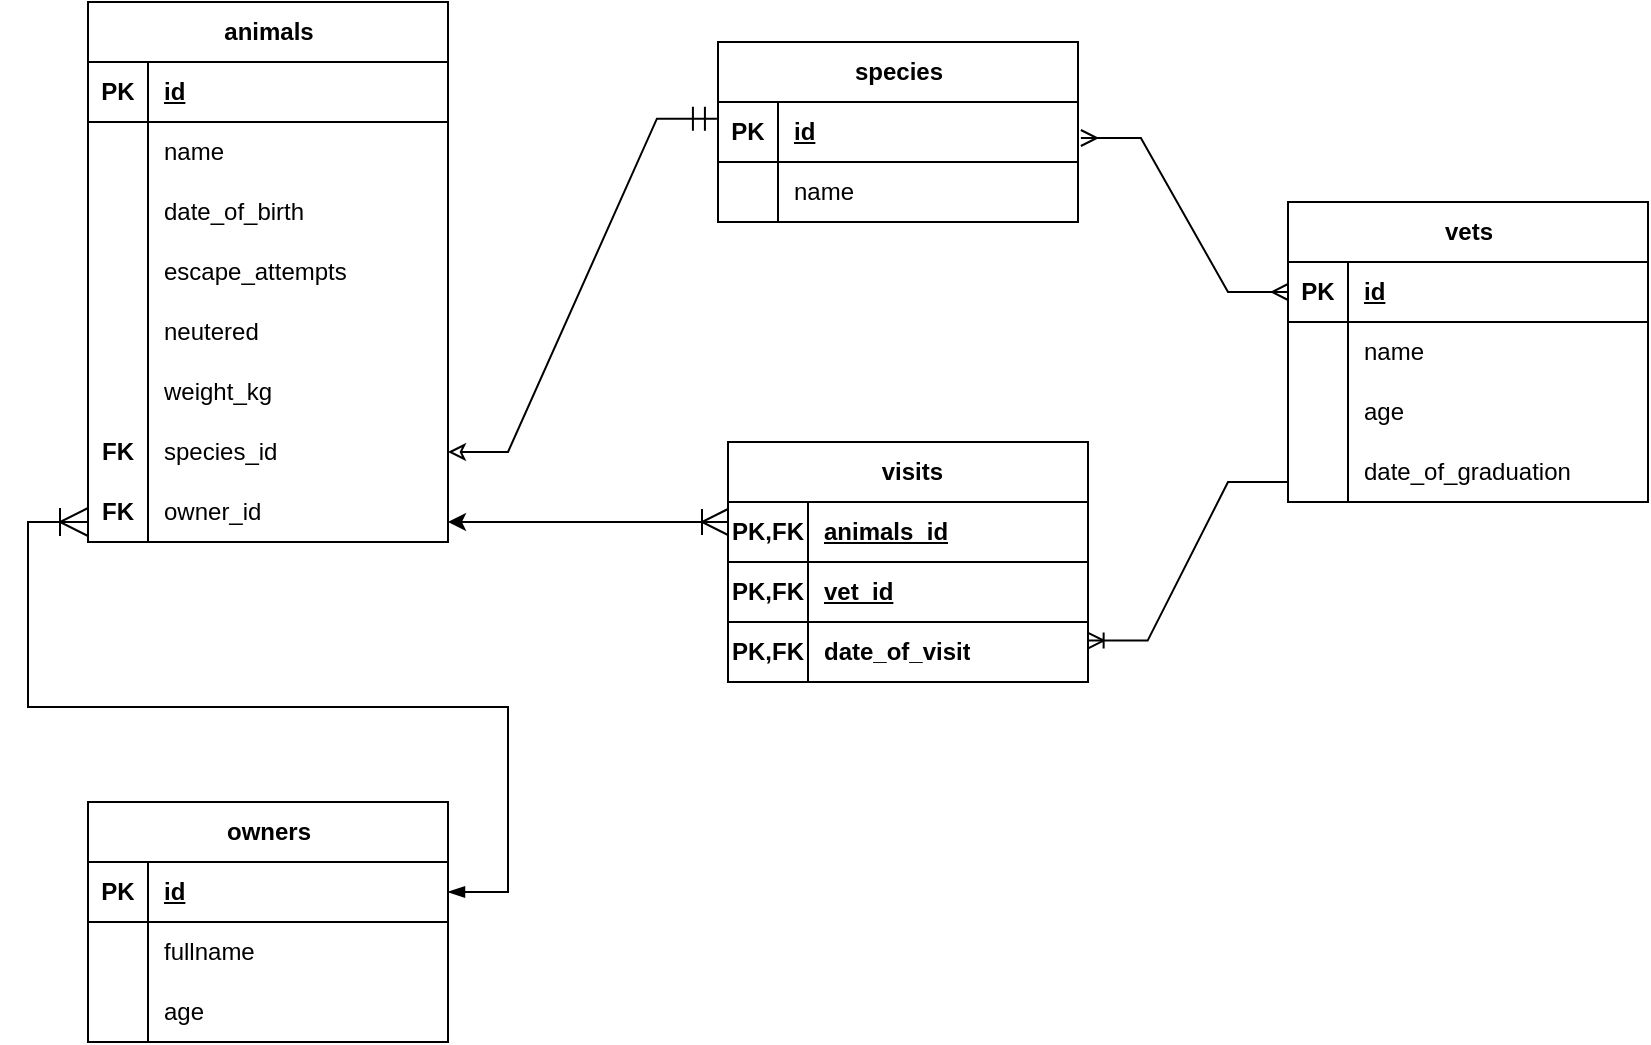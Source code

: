 <mxfile version="21.6.2" type="github">
  <diagram name="Page-1" id="GySCg7OtFrve97nskiSA">
    <mxGraphModel dx="1035" dy="565" grid="1" gridSize="10" guides="1" tooltips="1" connect="1" arrows="1" fold="1" page="1" pageScale="1" pageWidth="850" pageHeight="1100" math="0" shadow="0">
      <root>
        <mxCell id="0" />
        <mxCell id="1" parent="0" />
        <mxCell id="u5n2JTPCuLoFavxUIRj_-13" value="animals" style="shape=table;startSize=30;container=1;collapsible=1;childLayout=tableLayout;fixedRows=1;rowLines=0;fontStyle=1;align=center;resizeLast=1;html=1;" vertex="1" parent="1">
          <mxGeometry x="600" y="280" width="180" height="270" as="geometry" />
        </mxCell>
        <mxCell id="u5n2JTPCuLoFavxUIRj_-14" value="" style="shape=tableRow;horizontal=0;startSize=0;swimlaneHead=0;swimlaneBody=0;fillColor=none;collapsible=0;dropTarget=0;points=[[0,0.5],[1,0.5]];portConstraint=eastwest;top=0;left=0;right=0;bottom=1;" vertex="1" parent="u5n2JTPCuLoFavxUIRj_-13">
          <mxGeometry y="30" width="180" height="30" as="geometry" />
        </mxCell>
        <mxCell id="u5n2JTPCuLoFavxUIRj_-15" value="PK" style="shape=partialRectangle;connectable=0;fillColor=none;top=0;left=0;bottom=0;right=0;fontStyle=1;overflow=hidden;whiteSpace=wrap;html=1;" vertex="1" parent="u5n2JTPCuLoFavxUIRj_-14">
          <mxGeometry width="30" height="30" as="geometry">
            <mxRectangle width="30" height="30" as="alternateBounds" />
          </mxGeometry>
        </mxCell>
        <mxCell id="u5n2JTPCuLoFavxUIRj_-16" value="id" style="shape=partialRectangle;connectable=0;fillColor=none;top=0;left=0;bottom=0;right=0;align=left;spacingLeft=6;fontStyle=5;overflow=hidden;whiteSpace=wrap;html=1;" vertex="1" parent="u5n2JTPCuLoFavxUIRj_-14">
          <mxGeometry x="30" width="150" height="30" as="geometry">
            <mxRectangle width="150" height="30" as="alternateBounds" />
          </mxGeometry>
        </mxCell>
        <mxCell id="u5n2JTPCuLoFavxUIRj_-17" value="" style="shape=tableRow;horizontal=0;startSize=0;swimlaneHead=0;swimlaneBody=0;fillColor=none;collapsible=0;dropTarget=0;points=[[0,0.5],[1,0.5]];portConstraint=eastwest;top=0;left=0;right=0;bottom=0;" vertex="1" parent="u5n2JTPCuLoFavxUIRj_-13">
          <mxGeometry y="60" width="180" height="30" as="geometry" />
        </mxCell>
        <mxCell id="u5n2JTPCuLoFavxUIRj_-18" value="" style="shape=partialRectangle;connectable=0;fillColor=none;top=0;left=0;bottom=0;right=0;editable=1;overflow=hidden;whiteSpace=wrap;html=1;" vertex="1" parent="u5n2JTPCuLoFavxUIRj_-17">
          <mxGeometry width="30" height="30" as="geometry">
            <mxRectangle width="30" height="30" as="alternateBounds" />
          </mxGeometry>
        </mxCell>
        <mxCell id="u5n2JTPCuLoFavxUIRj_-19" value="name" style="shape=partialRectangle;connectable=0;fillColor=none;top=0;left=0;bottom=0;right=0;align=left;spacingLeft=6;overflow=hidden;whiteSpace=wrap;html=1;" vertex="1" parent="u5n2JTPCuLoFavxUIRj_-17">
          <mxGeometry x="30" width="150" height="30" as="geometry">
            <mxRectangle width="150" height="30" as="alternateBounds" />
          </mxGeometry>
        </mxCell>
        <mxCell id="u5n2JTPCuLoFavxUIRj_-20" value="" style="shape=tableRow;horizontal=0;startSize=0;swimlaneHead=0;swimlaneBody=0;fillColor=none;collapsible=0;dropTarget=0;points=[[0,0.5],[1,0.5]];portConstraint=eastwest;top=0;left=0;right=0;bottom=0;" vertex="1" parent="u5n2JTPCuLoFavxUIRj_-13">
          <mxGeometry y="90" width="180" height="30" as="geometry" />
        </mxCell>
        <mxCell id="u5n2JTPCuLoFavxUIRj_-21" value="" style="shape=partialRectangle;connectable=0;fillColor=none;top=0;left=0;bottom=0;right=0;editable=1;overflow=hidden;whiteSpace=wrap;html=1;" vertex="1" parent="u5n2JTPCuLoFavxUIRj_-20">
          <mxGeometry width="30" height="30" as="geometry">
            <mxRectangle width="30" height="30" as="alternateBounds" />
          </mxGeometry>
        </mxCell>
        <mxCell id="u5n2JTPCuLoFavxUIRj_-22" value="date_of_birth" style="shape=partialRectangle;connectable=0;fillColor=none;top=0;left=0;bottom=0;right=0;align=left;spacingLeft=6;overflow=hidden;whiteSpace=wrap;html=1;" vertex="1" parent="u5n2JTPCuLoFavxUIRj_-20">
          <mxGeometry x="30" width="150" height="30" as="geometry">
            <mxRectangle width="150" height="30" as="alternateBounds" />
          </mxGeometry>
        </mxCell>
        <mxCell id="u5n2JTPCuLoFavxUIRj_-23" value="" style="shape=tableRow;horizontal=0;startSize=0;swimlaneHead=0;swimlaneBody=0;fillColor=none;collapsible=0;dropTarget=0;points=[[0,0.5],[1,0.5]];portConstraint=eastwest;top=0;left=0;right=0;bottom=0;" vertex="1" parent="u5n2JTPCuLoFavxUIRj_-13">
          <mxGeometry y="120" width="180" height="30" as="geometry" />
        </mxCell>
        <mxCell id="u5n2JTPCuLoFavxUIRj_-24" value="" style="shape=partialRectangle;connectable=0;fillColor=none;top=0;left=0;bottom=0;right=0;editable=1;overflow=hidden;whiteSpace=wrap;html=1;" vertex="1" parent="u5n2JTPCuLoFavxUIRj_-23">
          <mxGeometry width="30" height="30" as="geometry">
            <mxRectangle width="30" height="30" as="alternateBounds" />
          </mxGeometry>
        </mxCell>
        <mxCell id="u5n2JTPCuLoFavxUIRj_-25" value="escape_attempts" style="shape=partialRectangle;connectable=0;fillColor=none;top=0;left=0;bottom=0;right=0;align=left;spacingLeft=6;overflow=hidden;whiteSpace=wrap;html=1;" vertex="1" parent="u5n2JTPCuLoFavxUIRj_-23">
          <mxGeometry x="30" width="150" height="30" as="geometry">
            <mxRectangle width="150" height="30" as="alternateBounds" />
          </mxGeometry>
        </mxCell>
        <mxCell id="u5n2JTPCuLoFavxUIRj_-78" value="" style="shape=tableRow;horizontal=0;startSize=0;swimlaneHead=0;swimlaneBody=0;fillColor=none;collapsible=0;dropTarget=0;points=[[0,0.5],[1,0.5]];portConstraint=eastwest;top=0;left=0;right=0;bottom=0;" vertex="1" parent="u5n2JTPCuLoFavxUIRj_-13">
          <mxGeometry y="150" width="180" height="30" as="geometry" />
        </mxCell>
        <mxCell id="u5n2JTPCuLoFavxUIRj_-79" value="" style="shape=partialRectangle;connectable=0;fillColor=none;top=0;left=0;bottom=0;right=0;editable=1;overflow=hidden;whiteSpace=wrap;html=1;" vertex="1" parent="u5n2JTPCuLoFavxUIRj_-78">
          <mxGeometry width="30" height="30" as="geometry">
            <mxRectangle width="30" height="30" as="alternateBounds" />
          </mxGeometry>
        </mxCell>
        <mxCell id="u5n2JTPCuLoFavxUIRj_-80" value="neutered" style="shape=partialRectangle;connectable=0;fillColor=none;top=0;left=0;bottom=0;right=0;align=left;spacingLeft=6;overflow=hidden;whiteSpace=wrap;html=1;" vertex="1" parent="u5n2JTPCuLoFavxUIRj_-78">
          <mxGeometry x="30" width="150" height="30" as="geometry">
            <mxRectangle width="150" height="30" as="alternateBounds" />
          </mxGeometry>
        </mxCell>
        <mxCell id="u5n2JTPCuLoFavxUIRj_-81" value="" style="shape=tableRow;horizontal=0;startSize=0;swimlaneHead=0;swimlaneBody=0;fillColor=none;collapsible=0;dropTarget=0;points=[[0,0.5],[1,0.5]];portConstraint=eastwest;top=0;left=0;right=0;bottom=0;" vertex="1" parent="u5n2JTPCuLoFavxUIRj_-13">
          <mxGeometry y="180" width="180" height="30" as="geometry" />
        </mxCell>
        <mxCell id="u5n2JTPCuLoFavxUIRj_-82" value="" style="shape=partialRectangle;connectable=0;fillColor=none;top=0;left=0;bottom=0;right=0;editable=1;overflow=hidden;whiteSpace=wrap;html=1;" vertex="1" parent="u5n2JTPCuLoFavxUIRj_-81">
          <mxGeometry width="30" height="30" as="geometry">
            <mxRectangle width="30" height="30" as="alternateBounds" />
          </mxGeometry>
        </mxCell>
        <mxCell id="u5n2JTPCuLoFavxUIRj_-83" value="weight_kg" style="shape=partialRectangle;connectable=0;fillColor=none;top=0;left=0;bottom=0;right=0;align=left;spacingLeft=6;overflow=hidden;whiteSpace=wrap;html=1;" vertex="1" parent="u5n2JTPCuLoFavxUIRj_-81">
          <mxGeometry x="30" width="150" height="30" as="geometry">
            <mxRectangle width="150" height="30" as="alternateBounds" />
          </mxGeometry>
        </mxCell>
        <mxCell id="u5n2JTPCuLoFavxUIRj_-84" value="" style="shape=tableRow;horizontal=0;startSize=0;swimlaneHead=0;swimlaneBody=0;fillColor=none;collapsible=0;dropTarget=0;points=[[0,0.5],[1,0.5]];portConstraint=eastwest;top=0;left=0;right=0;bottom=0;" vertex="1" parent="u5n2JTPCuLoFavxUIRj_-13">
          <mxGeometry y="210" width="180" height="30" as="geometry" />
        </mxCell>
        <mxCell id="u5n2JTPCuLoFavxUIRj_-85" value="FK" style="shape=partialRectangle;connectable=0;fillColor=none;top=0;left=0;bottom=0;right=0;editable=1;overflow=hidden;whiteSpace=wrap;html=1;fontStyle=1" vertex="1" parent="u5n2JTPCuLoFavxUIRj_-84">
          <mxGeometry width="30" height="30" as="geometry">
            <mxRectangle width="30" height="30" as="alternateBounds" />
          </mxGeometry>
        </mxCell>
        <mxCell id="u5n2JTPCuLoFavxUIRj_-86" value="species_id" style="shape=partialRectangle;connectable=0;fillColor=none;top=0;left=0;bottom=0;right=0;align=left;spacingLeft=6;overflow=hidden;whiteSpace=wrap;html=1;" vertex="1" parent="u5n2JTPCuLoFavxUIRj_-84">
          <mxGeometry x="30" width="150" height="30" as="geometry">
            <mxRectangle width="150" height="30" as="alternateBounds" />
          </mxGeometry>
        </mxCell>
        <mxCell id="u5n2JTPCuLoFavxUIRj_-87" value="" style="shape=tableRow;horizontal=0;startSize=0;swimlaneHead=0;swimlaneBody=0;fillColor=none;collapsible=0;dropTarget=0;points=[[0,0.5],[1,0.5]];portConstraint=eastwest;top=0;left=0;right=0;bottom=0;" vertex="1" parent="u5n2JTPCuLoFavxUIRj_-13">
          <mxGeometry y="240" width="180" height="30" as="geometry" />
        </mxCell>
        <mxCell id="u5n2JTPCuLoFavxUIRj_-88" value="FK" style="shape=partialRectangle;connectable=0;fillColor=none;top=0;left=0;bottom=0;right=0;editable=1;overflow=hidden;whiteSpace=wrap;html=1;fontStyle=1" vertex="1" parent="u5n2JTPCuLoFavxUIRj_-87">
          <mxGeometry width="30" height="30" as="geometry">
            <mxRectangle width="30" height="30" as="alternateBounds" />
          </mxGeometry>
        </mxCell>
        <mxCell id="u5n2JTPCuLoFavxUIRj_-89" value="owner_id" style="shape=partialRectangle;connectable=0;fillColor=none;top=0;left=0;bottom=0;right=0;align=left;spacingLeft=6;overflow=hidden;whiteSpace=wrap;html=1;" vertex="1" parent="u5n2JTPCuLoFavxUIRj_-87">
          <mxGeometry x="30" width="150" height="30" as="geometry">
            <mxRectangle width="150" height="30" as="alternateBounds" />
          </mxGeometry>
        </mxCell>
        <mxCell id="u5n2JTPCuLoFavxUIRj_-26" value="species" style="shape=table;startSize=30;container=1;collapsible=1;childLayout=tableLayout;fixedRows=1;rowLines=0;fontStyle=1;align=center;resizeLast=1;html=1;" vertex="1" parent="1">
          <mxGeometry x="915" y="300" width="180" height="90" as="geometry" />
        </mxCell>
        <mxCell id="u5n2JTPCuLoFavxUIRj_-27" value="" style="shape=tableRow;horizontal=0;startSize=0;swimlaneHead=0;swimlaneBody=0;fillColor=none;collapsible=0;dropTarget=0;points=[[0,0.5],[1,0.5]];portConstraint=eastwest;top=0;left=0;right=0;bottom=1;" vertex="1" parent="u5n2JTPCuLoFavxUIRj_-26">
          <mxGeometry y="30" width="180" height="30" as="geometry" />
        </mxCell>
        <mxCell id="u5n2JTPCuLoFavxUIRj_-28" value="PK" style="shape=partialRectangle;connectable=0;fillColor=none;top=0;left=0;bottom=0;right=0;fontStyle=1;overflow=hidden;whiteSpace=wrap;html=1;" vertex="1" parent="u5n2JTPCuLoFavxUIRj_-27">
          <mxGeometry width="30" height="30" as="geometry">
            <mxRectangle width="30" height="30" as="alternateBounds" />
          </mxGeometry>
        </mxCell>
        <mxCell id="u5n2JTPCuLoFavxUIRj_-29" value="id" style="shape=partialRectangle;connectable=0;fillColor=none;top=0;left=0;bottom=0;right=0;align=left;spacingLeft=6;fontStyle=5;overflow=hidden;whiteSpace=wrap;html=1;" vertex="1" parent="u5n2JTPCuLoFavxUIRj_-27">
          <mxGeometry x="30" width="150" height="30" as="geometry">
            <mxRectangle width="150" height="30" as="alternateBounds" />
          </mxGeometry>
        </mxCell>
        <mxCell id="u5n2JTPCuLoFavxUIRj_-30" value="" style="shape=tableRow;horizontal=0;startSize=0;swimlaneHead=0;swimlaneBody=0;fillColor=none;collapsible=0;dropTarget=0;points=[[0,0.5],[1,0.5]];portConstraint=eastwest;top=0;left=0;right=0;bottom=0;" vertex="1" parent="u5n2JTPCuLoFavxUIRj_-26">
          <mxGeometry y="60" width="180" height="30" as="geometry" />
        </mxCell>
        <mxCell id="u5n2JTPCuLoFavxUIRj_-31" value="" style="shape=partialRectangle;connectable=0;fillColor=none;top=0;left=0;bottom=0;right=0;editable=1;overflow=hidden;whiteSpace=wrap;html=1;" vertex="1" parent="u5n2JTPCuLoFavxUIRj_-30">
          <mxGeometry width="30" height="30" as="geometry">
            <mxRectangle width="30" height="30" as="alternateBounds" />
          </mxGeometry>
        </mxCell>
        <mxCell id="u5n2JTPCuLoFavxUIRj_-32" value="name" style="shape=partialRectangle;connectable=0;fillColor=none;top=0;left=0;bottom=0;right=0;align=left;spacingLeft=6;overflow=hidden;whiteSpace=wrap;html=1;" vertex="1" parent="u5n2JTPCuLoFavxUIRj_-30">
          <mxGeometry x="30" width="150" height="30" as="geometry">
            <mxRectangle width="150" height="30" as="alternateBounds" />
          </mxGeometry>
        </mxCell>
        <mxCell id="u5n2JTPCuLoFavxUIRj_-39" value="owners" style="shape=table;startSize=30;container=1;collapsible=1;childLayout=tableLayout;fixedRows=1;rowLines=0;fontStyle=1;align=center;resizeLast=1;html=1;" vertex="1" parent="1">
          <mxGeometry x="600" y="680" width="180" height="120" as="geometry" />
        </mxCell>
        <mxCell id="u5n2JTPCuLoFavxUIRj_-40" value="" style="shape=tableRow;horizontal=0;startSize=0;swimlaneHead=0;swimlaneBody=0;fillColor=none;collapsible=0;dropTarget=0;points=[[0,0.5],[1,0.5]];portConstraint=eastwest;top=0;left=0;right=0;bottom=1;" vertex="1" parent="u5n2JTPCuLoFavxUIRj_-39">
          <mxGeometry y="30" width="180" height="30" as="geometry" />
        </mxCell>
        <mxCell id="u5n2JTPCuLoFavxUIRj_-41" value="PK" style="shape=partialRectangle;connectable=0;fillColor=none;top=0;left=0;bottom=0;right=0;fontStyle=1;overflow=hidden;whiteSpace=wrap;html=1;" vertex="1" parent="u5n2JTPCuLoFavxUIRj_-40">
          <mxGeometry width="30" height="30" as="geometry">
            <mxRectangle width="30" height="30" as="alternateBounds" />
          </mxGeometry>
        </mxCell>
        <mxCell id="u5n2JTPCuLoFavxUIRj_-42" value="id" style="shape=partialRectangle;connectable=0;fillColor=none;top=0;left=0;bottom=0;right=0;align=left;spacingLeft=6;fontStyle=5;overflow=hidden;whiteSpace=wrap;html=1;" vertex="1" parent="u5n2JTPCuLoFavxUIRj_-40">
          <mxGeometry x="30" width="150" height="30" as="geometry">
            <mxRectangle width="150" height="30" as="alternateBounds" />
          </mxGeometry>
        </mxCell>
        <mxCell id="u5n2JTPCuLoFavxUIRj_-43" value="" style="shape=tableRow;horizontal=0;startSize=0;swimlaneHead=0;swimlaneBody=0;fillColor=none;collapsible=0;dropTarget=0;points=[[0,0.5],[1,0.5]];portConstraint=eastwest;top=0;left=0;right=0;bottom=0;" vertex="1" parent="u5n2JTPCuLoFavxUIRj_-39">
          <mxGeometry y="60" width="180" height="30" as="geometry" />
        </mxCell>
        <mxCell id="u5n2JTPCuLoFavxUIRj_-44" value="" style="shape=partialRectangle;connectable=0;fillColor=none;top=0;left=0;bottom=0;right=0;editable=1;overflow=hidden;whiteSpace=wrap;html=1;" vertex="1" parent="u5n2JTPCuLoFavxUIRj_-43">
          <mxGeometry width="30" height="30" as="geometry">
            <mxRectangle width="30" height="30" as="alternateBounds" />
          </mxGeometry>
        </mxCell>
        <mxCell id="u5n2JTPCuLoFavxUIRj_-45" value="fullname" style="shape=partialRectangle;connectable=0;fillColor=none;top=0;left=0;bottom=0;right=0;align=left;spacingLeft=6;overflow=hidden;whiteSpace=wrap;html=1;" vertex="1" parent="u5n2JTPCuLoFavxUIRj_-43">
          <mxGeometry x="30" width="150" height="30" as="geometry">
            <mxRectangle width="150" height="30" as="alternateBounds" />
          </mxGeometry>
        </mxCell>
        <mxCell id="u5n2JTPCuLoFavxUIRj_-46" value="" style="shape=tableRow;horizontal=0;startSize=0;swimlaneHead=0;swimlaneBody=0;fillColor=none;collapsible=0;dropTarget=0;points=[[0,0.5],[1,0.5]];portConstraint=eastwest;top=0;left=0;right=0;bottom=0;" vertex="1" parent="u5n2JTPCuLoFavxUIRj_-39">
          <mxGeometry y="90" width="180" height="30" as="geometry" />
        </mxCell>
        <mxCell id="u5n2JTPCuLoFavxUIRj_-47" value="" style="shape=partialRectangle;connectable=0;fillColor=none;top=0;left=0;bottom=0;right=0;editable=1;overflow=hidden;whiteSpace=wrap;html=1;" vertex="1" parent="u5n2JTPCuLoFavxUIRj_-46">
          <mxGeometry width="30" height="30" as="geometry">
            <mxRectangle width="30" height="30" as="alternateBounds" />
          </mxGeometry>
        </mxCell>
        <mxCell id="u5n2JTPCuLoFavxUIRj_-48" value="age" style="shape=partialRectangle;connectable=0;fillColor=none;top=0;left=0;bottom=0;right=0;align=left;spacingLeft=6;overflow=hidden;whiteSpace=wrap;html=1;" vertex="1" parent="u5n2JTPCuLoFavxUIRj_-46">
          <mxGeometry x="30" width="150" height="30" as="geometry">
            <mxRectangle width="150" height="30" as="alternateBounds" />
          </mxGeometry>
        </mxCell>
        <mxCell id="u5n2JTPCuLoFavxUIRj_-52" value="vets" style="shape=table;startSize=30;container=1;collapsible=1;childLayout=tableLayout;fixedRows=1;rowLines=0;fontStyle=1;align=center;resizeLast=1;html=1;" vertex="1" parent="1">
          <mxGeometry x="1200" y="380" width="180" height="150" as="geometry" />
        </mxCell>
        <mxCell id="u5n2JTPCuLoFavxUIRj_-53" value="" style="shape=tableRow;horizontal=0;startSize=0;swimlaneHead=0;swimlaneBody=0;fillColor=none;collapsible=0;dropTarget=0;points=[[0,0.5],[1,0.5]];portConstraint=eastwest;top=0;left=0;right=0;bottom=1;" vertex="1" parent="u5n2JTPCuLoFavxUIRj_-52">
          <mxGeometry y="30" width="180" height="30" as="geometry" />
        </mxCell>
        <mxCell id="u5n2JTPCuLoFavxUIRj_-54" value="PK" style="shape=partialRectangle;connectable=0;fillColor=none;top=0;left=0;bottom=0;right=0;fontStyle=1;overflow=hidden;whiteSpace=wrap;html=1;" vertex="1" parent="u5n2JTPCuLoFavxUIRj_-53">
          <mxGeometry width="30" height="30" as="geometry">
            <mxRectangle width="30" height="30" as="alternateBounds" />
          </mxGeometry>
        </mxCell>
        <mxCell id="u5n2JTPCuLoFavxUIRj_-55" value="id" style="shape=partialRectangle;connectable=0;fillColor=none;top=0;left=0;bottom=0;right=0;align=left;spacingLeft=6;fontStyle=5;overflow=hidden;whiteSpace=wrap;html=1;" vertex="1" parent="u5n2JTPCuLoFavxUIRj_-53">
          <mxGeometry x="30" width="150" height="30" as="geometry">
            <mxRectangle width="150" height="30" as="alternateBounds" />
          </mxGeometry>
        </mxCell>
        <mxCell id="u5n2JTPCuLoFavxUIRj_-56" value="" style="shape=tableRow;horizontal=0;startSize=0;swimlaneHead=0;swimlaneBody=0;fillColor=none;collapsible=0;dropTarget=0;points=[[0,0.5],[1,0.5]];portConstraint=eastwest;top=0;left=0;right=0;bottom=0;" vertex="1" parent="u5n2JTPCuLoFavxUIRj_-52">
          <mxGeometry y="60" width="180" height="30" as="geometry" />
        </mxCell>
        <mxCell id="u5n2JTPCuLoFavxUIRj_-57" value="" style="shape=partialRectangle;connectable=0;fillColor=none;top=0;left=0;bottom=0;right=0;editable=1;overflow=hidden;whiteSpace=wrap;html=1;" vertex="1" parent="u5n2JTPCuLoFavxUIRj_-56">
          <mxGeometry width="30" height="30" as="geometry">
            <mxRectangle width="30" height="30" as="alternateBounds" />
          </mxGeometry>
        </mxCell>
        <mxCell id="u5n2JTPCuLoFavxUIRj_-58" value="name" style="shape=partialRectangle;connectable=0;fillColor=none;top=0;left=0;bottom=0;right=0;align=left;spacingLeft=6;overflow=hidden;whiteSpace=wrap;html=1;" vertex="1" parent="u5n2JTPCuLoFavxUIRj_-56">
          <mxGeometry x="30" width="150" height="30" as="geometry">
            <mxRectangle width="150" height="30" as="alternateBounds" />
          </mxGeometry>
        </mxCell>
        <mxCell id="u5n2JTPCuLoFavxUIRj_-59" value="" style="shape=tableRow;horizontal=0;startSize=0;swimlaneHead=0;swimlaneBody=0;fillColor=none;collapsible=0;dropTarget=0;points=[[0,0.5],[1,0.5]];portConstraint=eastwest;top=0;left=0;right=0;bottom=0;" vertex="1" parent="u5n2JTPCuLoFavxUIRj_-52">
          <mxGeometry y="90" width="180" height="30" as="geometry" />
        </mxCell>
        <mxCell id="u5n2JTPCuLoFavxUIRj_-60" value="" style="shape=partialRectangle;connectable=0;fillColor=none;top=0;left=0;bottom=0;right=0;editable=1;overflow=hidden;whiteSpace=wrap;html=1;" vertex="1" parent="u5n2JTPCuLoFavxUIRj_-59">
          <mxGeometry width="30" height="30" as="geometry">
            <mxRectangle width="30" height="30" as="alternateBounds" />
          </mxGeometry>
        </mxCell>
        <mxCell id="u5n2JTPCuLoFavxUIRj_-61" value="age" style="shape=partialRectangle;connectable=0;fillColor=none;top=0;left=0;bottom=0;right=0;align=left;spacingLeft=6;overflow=hidden;whiteSpace=wrap;html=1;" vertex="1" parent="u5n2JTPCuLoFavxUIRj_-59">
          <mxGeometry x="30" width="150" height="30" as="geometry">
            <mxRectangle width="150" height="30" as="alternateBounds" />
          </mxGeometry>
        </mxCell>
        <mxCell id="u5n2JTPCuLoFavxUIRj_-62" value="" style="shape=tableRow;horizontal=0;startSize=0;swimlaneHead=0;swimlaneBody=0;fillColor=none;collapsible=0;dropTarget=0;points=[[0,0.5],[1,0.5]];portConstraint=eastwest;top=0;left=0;right=0;bottom=0;" vertex="1" parent="u5n2JTPCuLoFavxUIRj_-52">
          <mxGeometry y="120" width="180" height="30" as="geometry" />
        </mxCell>
        <mxCell id="u5n2JTPCuLoFavxUIRj_-63" value="" style="shape=partialRectangle;connectable=0;fillColor=none;top=0;left=0;bottom=0;right=0;editable=1;overflow=hidden;whiteSpace=wrap;html=1;" vertex="1" parent="u5n2JTPCuLoFavxUIRj_-62">
          <mxGeometry width="30" height="30" as="geometry">
            <mxRectangle width="30" height="30" as="alternateBounds" />
          </mxGeometry>
        </mxCell>
        <mxCell id="u5n2JTPCuLoFavxUIRj_-64" value="date_of_graduation" style="shape=partialRectangle;connectable=0;fillColor=none;top=0;left=0;bottom=0;right=0;align=left;spacingLeft=6;overflow=hidden;whiteSpace=wrap;html=1;" vertex="1" parent="u5n2JTPCuLoFavxUIRj_-62">
          <mxGeometry x="30" width="150" height="30" as="geometry">
            <mxRectangle width="150" height="30" as="alternateBounds" />
          </mxGeometry>
        </mxCell>
        <mxCell id="u5n2JTPCuLoFavxUIRj_-90" value="&amp;nbsp;visits" style="shape=table;startSize=30;container=1;collapsible=1;childLayout=tableLayout;fixedRows=1;rowLines=0;fontStyle=1;align=center;resizeLast=1;html=1;" vertex="1" parent="1">
          <mxGeometry x="920" y="500" width="180" height="120" as="geometry" />
        </mxCell>
        <mxCell id="u5n2JTPCuLoFavxUIRj_-91" value="" style="shape=tableRow;horizontal=0;startSize=0;swimlaneHead=0;swimlaneBody=0;fillColor=none;collapsible=0;dropTarget=0;points=[[0,0.5],[1,0.5]];portConstraint=eastwest;top=0;left=0;right=0;bottom=1;" vertex="1" parent="u5n2JTPCuLoFavxUIRj_-90">
          <mxGeometry y="30" width="180" height="30" as="geometry" />
        </mxCell>
        <mxCell id="u5n2JTPCuLoFavxUIRj_-92" value="PK,FK" style="shape=partialRectangle;connectable=0;fillColor=none;top=0;left=0;bottom=0;right=0;fontStyle=1;overflow=hidden;whiteSpace=wrap;html=1;" vertex="1" parent="u5n2JTPCuLoFavxUIRj_-91">
          <mxGeometry width="40" height="30" as="geometry">
            <mxRectangle width="40" height="30" as="alternateBounds" />
          </mxGeometry>
        </mxCell>
        <mxCell id="u5n2JTPCuLoFavxUIRj_-93" value="animals_id" style="shape=partialRectangle;connectable=0;fillColor=none;top=0;left=0;bottom=0;right=0;align=left;spacingLeft=6;fontStyle=5;overflow=hidden;whiteSpace=wrap;html=1;" vertex="1" parent="u5n2JTPCuLoFavxUIRj_-91">
          <mxGeometry x="40" width="140" height="30" as="geometry">
            <mxRectangle width="140" height="30" as="alternateBounds" />
          </mxGeometry>
        </mxCell>
        <mxCell id="u5n2JTPCuLoFavxUIRj_-103" value="" style="shape=tableRow;horizontal=0;startSize=0;swimlaneHead=0;swimlaneBody=0;fillColor=none;collapsible=0;dropTarget=0;points=[[0,0.5],[1,0.5]];portConstraint=eastwest;top=0;left=0;right=0;bottom=1;" vertex="1" parent="u5n2JTPCuLoFavxUIRj_-90">
          <mxGeometry y="60" width="180" height="30" as="geometry" />
        </mxCell>
        <mxCell id="u5n2JTPCuLoFavxUIRj_-104" value="PK,FK" style="shape=partialRectangle;connectable=0;fillColor=none;top=0;left=0;bottom=0;right=0;fontStyle=1;overflow=hidden;whiteSpace=wrap;html=1;" vertex="1" parent="u5n2JTPCuLoFavxUIRj_-103">
          <mxGeometry width="40" height="30" as="geometry">
            <mxRectangle width="40" height="30" as="alternateBounds" />
          </mxGeometry>
        </mxCell>
        <mxCell id="u5n2JTPCuLoFavxUIRj_-105" value="vet_id" style="shape=partialRectangle;connectable=0;fillColor=none;top=0;left=0;bottom=0;right=0;align=left;spacingLeft=6;fontStyle=5;overflow=hidden;whiteSpace=wrap;html=1;" vertex="1" parent="u5n2JTPCuLoFavxUIRj_-103">
          <mxGeometry x="40" width="140" height="30" as="geometry">
            <mxRectangle width="140" height="30" as="alternateBounds" />
          </mxGeometry>
        </mxCell>
        <mxCell id="u5n2JTPCuLoFavxUIRj_-94" value="" style="shape=tableRow;horizontal=0;startSize=0;swimlaneHead=0;swimlaneBody=0;fillColor=none;collapsible=0;dropTarget=0;points=[[0,0.5],[1,0.5]];portConstraint=eastwest;top=0;left=0;right=0;bottom=0;" vertex="1" parent="u5n2JTPCuLoFavxUIRj_-90">
          <mxGeometry y="90" width="180" height="30" as="geometry" />
        </mxCell>
        <mxCell id="u5n2JTPCuLoFavxUIRj_-95" value="PK,FK" style="shape=partialRectangle;connectable=0;fillColor=none;top=0;left=0;bottom=0;right=0;editable=1;overflow=hidden;whiteSpace=wrap;html=1;fontStyle=1" vertex="1" parent="u5n2JTPCuLoFavxUIRj_-94">
          <mxGeometry width="40" height="30" as="geometry">
            <mxRectangle width="40" height="30" as="alternateBounds" />
          </mxGeometry>
        </mxCell>
        <mxCell id="u5n2JTPCuLoFavxUIRj_-96" value="date_of_visit" style="shape=partialRectangle;connectable=0;fillColor=none;top=0;left=0;bottom=0;right=0;align=left;spacingLeft=6;overflow=hidden;whiteSpace=wrap;html=1;fontStyle=1" vertex="1" parent="u5n2JTPCuLoFavxUIRj_-94">
          <mxGeometry x="40" width="140" height="30" as="geometry">
            <mxRectangle width="140" height="30" as="alternateBounds" />
          </mxGeometry>
        </mxCell>
        <mxCell id="u5n2JTPCuLoFavxUIRj_-142" value="" style="edgeStyle=entityRelationEdgeStyle;fontSize=12;html=1;endArrow=ERoneToMany;rounded=0;jumpSize=24;endSize=12;startArrow=blockThin;startFill=1;exitX=1;exitY=0.5;exitDx=0;exitDy=0;" edge="1" parent="1" source="u5n2JTPCuLoFavxUIRj_-40">
          <mxGeometry width="100" height="100" relative="1" as="geometry">
            <mxPoint x="630" y="665" as="sourcePoint" />
            <mxPoint x="600" y="540" as="targetPoint" />
            <Array as="points">
              <mxPoint x="800" y="720" />
              <mxPoint x="800" y="720" />
              <mxPoint x="800" y="730" />
              <mxPoint x="580" y="380" />
            </Array>
          </mxGeometry>
        </mxCell>
        <mxCell id="u5n2JTPCuLoFavxUIRj_-143" value="" style="edgeStyle=entityRelationEdgeStyle;fontSize=12;html=1;endArrow=ERmandOne;startArrow=classic;rounded=0;entryX=-0.003;entryY=0.278;entryDx=0;entryDy=0;entryPerimeter=0;strokeWidth=1;endSize=10;targetPerimeterSpacing=5;startFill=0;" edge="1" parent="1" target="u5n2JTPCuLoFavxUIRj_-27">
          <mxGeometry width="100" height="100" relative="1" as="geometry">
            <mxPoint x="780" y="505" as="sourcePoint" />
            <mxPoint x="880" y="405" as="targetPoint" />
            <Array as="points">
              <mxPoint x="720" y="455" />
            </Array>
          </mxGeometry>
        </mxCell>
        <mxCell id="u5n2JTPCuLoFavxUIRj_-144" value="" style="edgeStyle=entityRelationEdgeStyle;fontSize=12;html=1;endArrow=ERoneToMany;rounded=0;endSize=11;startArrow=classic;startFill=1;" edge="1" parent="1">
          <mxGeometry width="100" height="100" relative="1" as="geometry">
            <mxPoint x="780" y="540" as="sourcePoint" />
            <mxPoint x="920" y="540" as="targetPoint" />
          </mxGeometry>
        </mxCell>
        <mxCell id="u5n2JTPCuLoFavxUIRj_-146" value="" style="edgeStyle=entityRelationEdgeStyle;fontSize=12;html=1;endArrow=ERoneToMany;rounded=0;entryX=0.999;entryY=0.31;entryDx=0;entryDy=0;entryPerimeter=0;exitX=0;exitY=0.667;exitDx=0;exitDy=0;exitPerimeter=0;" edge="1" parent="1" source="u5n2JTPCuLoFavxUIRj_-62" target="u5n2JTPCuLoFavxUIRj_-94">
          <mxGeometry width="100" height="100" relative="1" as="geometry">
            <mxPoint x="1130" y="500" as="sourcePoint" />
            <mxPoint x="1110" y="560" as="targetPoint" />
            <Array as="points">
              <mxPoint x="1300" y="530" />
            </Array>
          </mxGeometry>
        </mxCell>
        <mxCell id="u5n2JTPCuLoFavxUIRj_-147" value="" style="edgeStyle=entityRelationEdgeStyle;fontSize=12;html=1;endArrow=ERmany;startArrow=ERmany;rounded=0;entryX=0;entryY=0.5;entryDx=0;entryDy=0;exitX=1.008;exitY=0.6;exitDx=0;exitDy=0;exitPerimeter=0;" edge="1" parent="1" source="u5n2JTPCuLoFavxUIRj_-27" target="u5n2JTPCuLoFavxUIRj_-53">
          <mxGeometry width="100" height="100" relative="1" as="geometry">
            <mxPoint x="1095" y="360" as="sourcePoint" />
            <mxPoint x="1195" y="260" as="targetPoint" />
            <Array as="points">
              <mxPoint x="1115" y="275" />
            </Array>
          </mxGeometry>
        </mxCell>
      </root>
    </mxGraphModel>
  </diagram>
</mxfile>
